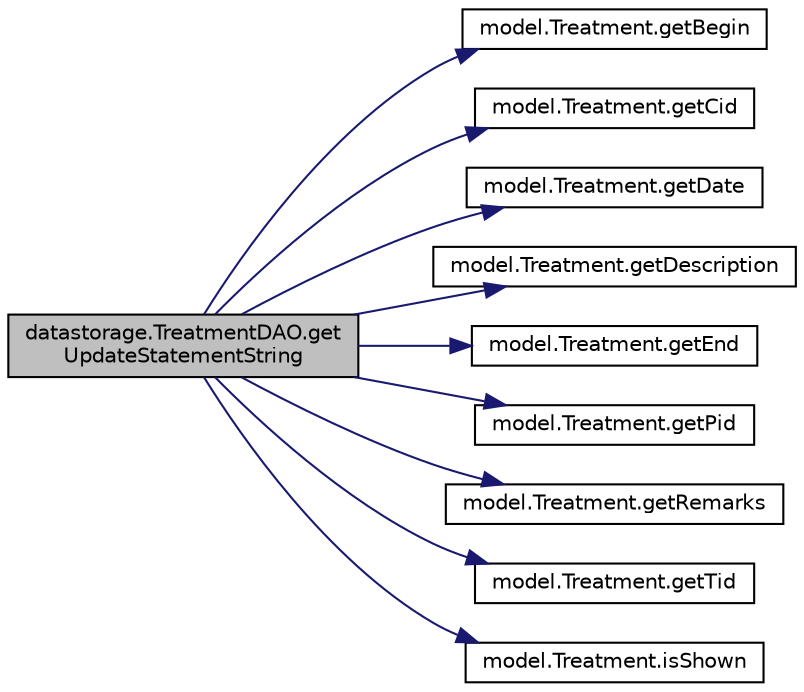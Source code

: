 digraph "datastorage.TreatmentDAO.getUpdateStatementString"
{
 // LATEX_PDF_SIZE
  edge [fontname="Helvetica",fontsize="10",labelfontname="Helvetica",labelfontsize="10"];
  node [fontname="Helvetica",fontsize="10",shape=record];
  rankdir="LR";
  Node1 [label="datastorage.TreatmentDAO.get\lUpdateStatementString",height=0.2,width=0.4,color="black", fillcolor="grey75", style="filled", fontcolor="black",tooltip=" "];
  Node1 -> Node2 [color="midnightblue",fontsize="10",style="solid",fontname="Helvetica"];
  Node2 [label="model.Treatment.getBegin",height=0.2,width=0.4,color="black", fillcolor="white", style="filled",URL="$classmodel_1_1_treatment.html#ab57cf69c426a78ee03f48703c812c730",tooltip=" "];
  Node1 -> Node3 [color="midnightblue",fontsize="10",style="solid",fontname="Helvetica"];
  Node3 [label="model.Treatment.getCid",height=0.2,width=0.4,color="black", fillcolor="white", style="filled",URL="$classmodel_1_1_treatment.html#a6cde93938d40a80388fc3f22e5dd2ddd",tooltip=" "];
  Node1 -> Node4 [color="midnightblue",fontsize="10",style="solid",fontname="Helvetica"];
  Node4 [label="model.Treatment.getDate",height=0.2,width=0.4,color="black", fillcolor="white", style="filled",URL="$classmodel_1_1_treatment.html#acb89a4cc6debb2c0fd1f497f3dd27834",tooltip=" "];
  Node1 -> Node5 [color="midnightblue",fontsize="10",style="solid",fontname="Helvetica"];
  Node5 [label="model.Treatment.getDescription",height=0.2,width=0.4,color="black", fillcolor="white", style="filled",URL="$classmodel_1_1_treatment.html#a68890c4871d37a733869051a30800d8c",tooltip=" "];
  Node1 -> Node6 [color="midnightblue",fontsize="10",style="solid",fontname="Helvetica"];
  Node6 [label="model.Treatment.getEnd",height=0.2,width=0.4,color="black", fillcolor="white", style="filled",URL="$classmodel_1_1_treatment.html#a818867c5bbe5e15ef69f17a28449403b",tooltip=" "];
  Node1 -> Node7 [color="midnightblue",fontsize="10",style="solid",fontname="Helvetica"];
  Node7 [label="model.Treatment.getPid",height=0.2,width=0.4,color="black", fillcolor="white", style="filled",URL="$classmodel_1_1_treatment.html#a18cf306e491c358d6f3a8672be58fa45",tooltip=" "];
  Node1 -> Node8 [color="midnightblue",fontsize="10",style="solid",fontname="Helvetica"];
  Node8 [label="model.Treatment.getRemarks",height=0.2,width=0.4,color="black", fillcolor="white", style="filled",URL="$classmodel_1_1_treatment.html#acd028e914470a14adb23a2f4020a96b8",tooltip=" "];
  Node1 -> Node9 [color="midnightblue",fontsize="10",style="solid",fontname="Helvetica"];
  Node9 [label="model.Treatment.getTid",height=0.2,width=0.4,color="black", fillcolor="white", style="filled",URL="$classmodel_1_1_treatment.html#a05f795607361a2d1a7dba722418b9340",tooltip=" "];
  Node1 -> Node10 [color="midnightblue",fontsize="10",style="solid",fontname="Helvetica"];
  Node10 [label="model.Treatment.isShown",height=0.2,width=0.4,color="black", fillcolor="white", style="filled",URL="$classmodel_1_1_treatment.html#a0a92e8d7da85f579c23b31cff0cd79d6",tooltip=" "];
}
